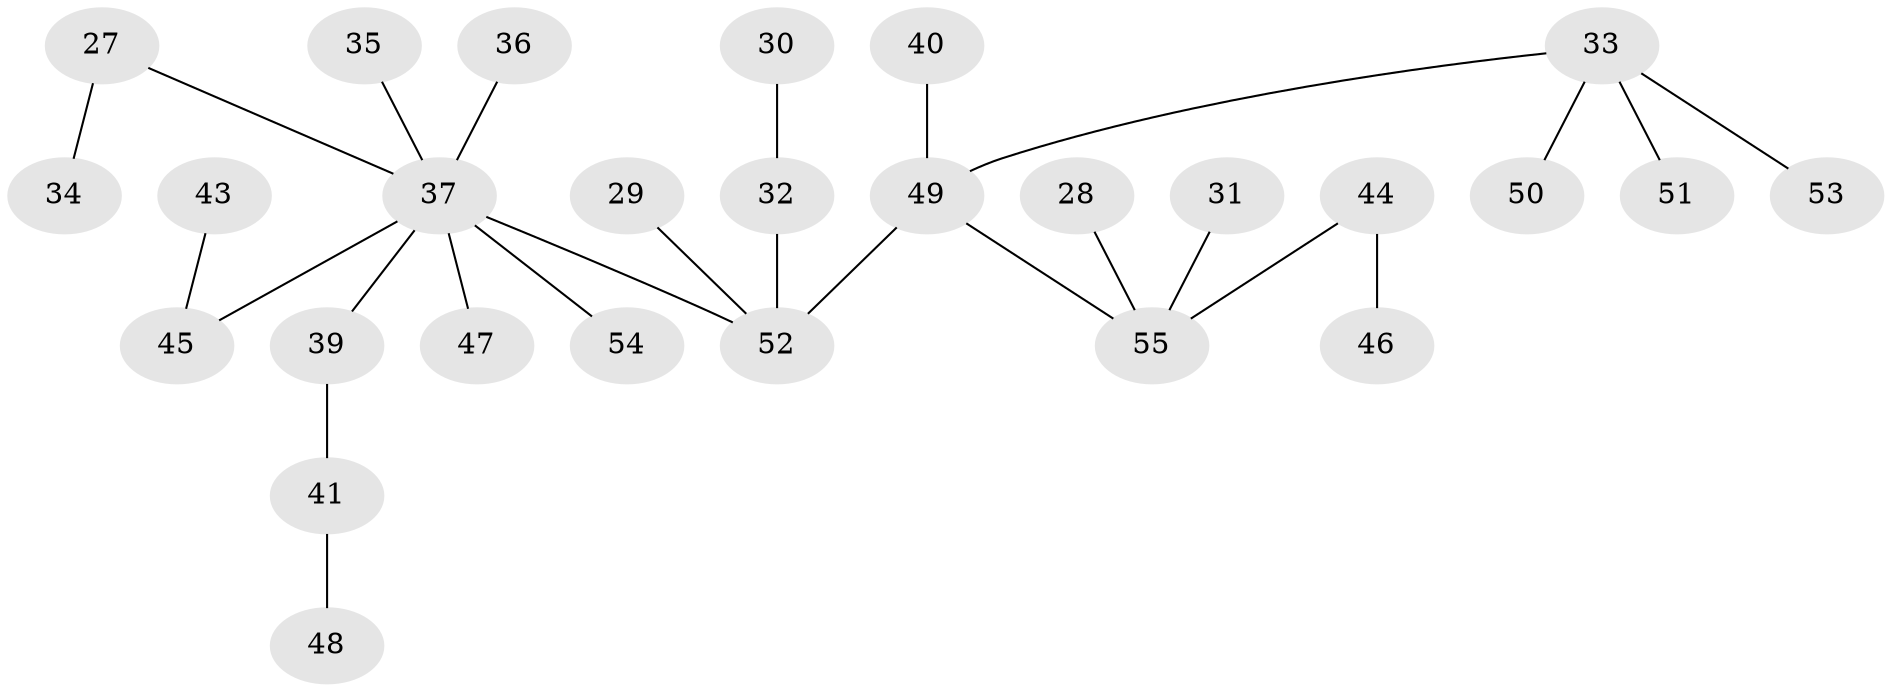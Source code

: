 // original degree distribution, {5: 0.05454545454545454, 3: 0.16363636363636364, 4: 0.07272727272727272, 2: 0.2, 1: 0.509090909090909}
// Generated by graph-tools (version 1.1) at 2025/53/03/09/25 04:53:21]
// undirected, 27 vertices, 26 edges
graph export_dot {
graph [start="1"]
  node [color=gray90,style=filled];
  27;
  28 [super="+23"];
  29;
  30;
  31;
  32 [super="+22"];
  33 [super="+19+26"];
  34;
  35;
  36;
  37 [super="+1+11+24+10+25"];
  39;
  40;
  41;
  43;
  44 [super="+21+38"];
  45 [super="+42"];
  46;
  47;
  48;
  49 [super="+12+6"];
  50;
  51;
  52 [super="+4"];
  53;
  54;
  55 [super="+17"];
  27 -- 34;
  27 -- 37;
  28 -- 55;
  29 -- 52;
  30 -- 32;
  31 -- 55;
  32 -- 52;
  33 -- 49;
  33 -- 50;
  33 -- 53;
  33 -- 51;
  35 -- 37;
  36 -- 37;
  37 -- 52;
  37 -- 47;
  37 -- 39;
  37 -- 45;
  37 -- 54;
  39 -- 41;
  40 -- 49;
  41 -- 48;
  43 -- 45;
  44 -- 46;
  44 -- 55;
  49 -- 55;
  49 -- 52;
}
